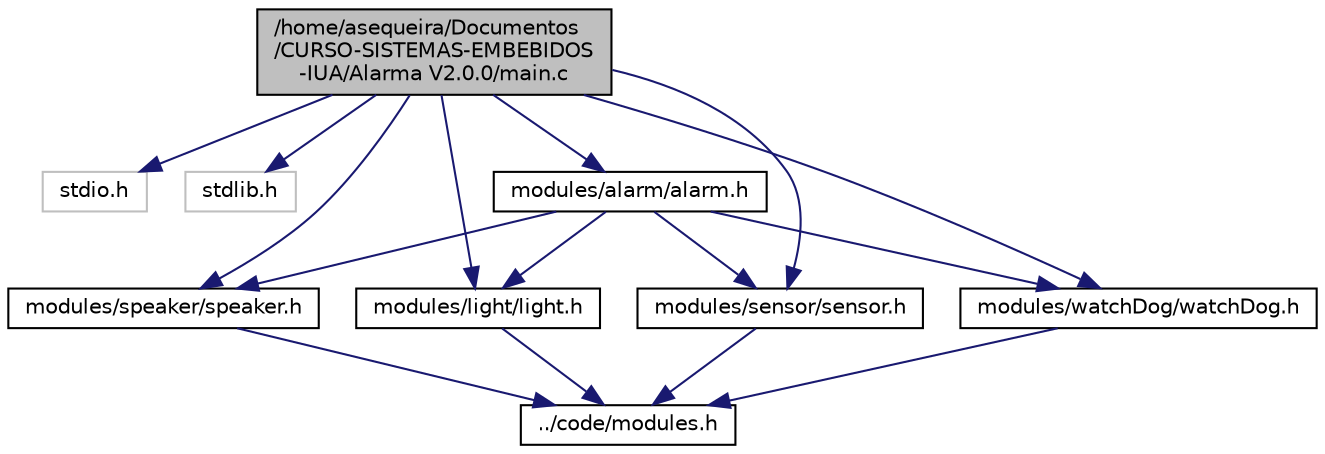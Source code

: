 digraph "/home/asequeira/Documentos/CURSO-SISTEMAS-EMBEBIDOS-IUA/Alarma V2.0.0/main.c"
{
 // LATEX_PDF_SIZE
  edge [fontname="Helvetica",fontsize="10",labelfontname="Helvetica",labelfontsize="10"];
  node [fontname="Helvetica",fontsize="10",shape=record];
  Node1 [label="/home/asequeira/Documentos\l/CURSO-SISTEMAS-EMBEBIDOS\l-IUA/Alarma V2.0.0/main.c",height=0.2,width=0.4,color="black", fillcolor="grey75", style="filled", fontcolor="black",tooltip="Archivo de código fuente del archivo principal."];
  Node1 -> Node2 [color="midnightblue",fontsize="10",style="solid",fontname="Helvetica"];
  Node2 [label="stdio.h",height=0.2,width=0.4,color="grey75", fillcolor="white", style="filled",tooltip=" "];
  Node1 -> Node3 [color="midnightblue",fontsize="10",style="solid",fontname="Helvetica"];
  Node3 [label="stdlib.h",height=0.2,width=0.4,color="grey75", fillcolor="white", style="filled",tooltip=" "];
  Node1 -> Node4 [color="midnightblue",fontsize="10",style="solid",fontname="Helvetica"];
  Node4 [label="modules/speaker/speaker.h",height=0.2,width=0.4,color="black", fillcolor="white", style="filled",URL="$speaker_8h.html",tooltip="Archivo de código fuente para el modulo speaker."];
  Node4 -> Node5 [color="midnightblue",fontsize="10",style="solid",fontname="Helvetica"];
  Node5 [label="../code/modules.h",height=0.2,width=0.4,color="black", fillcolor="white", style="filled",URL="$modules_8h_source.html",tooltip=" "];
  Node1 -> Node6 [color="midnightblue",fontsize="10",style="solid",fontname="Helvetica"];
  Node6 [label="modules/light/light.h",height=0.2,width=0.4,color="black", fillcolor="white", style="filled",URL="$light_8h.html",tooltip="Archivo de código fuente para el modulo light."];
  Node6 -> Node5 [color="midnightblue",fontsize="10",style="solid",fontname="Helvetica"];
  Node1 -> Node7 [color="midnightblue",fontsize="10",style="solid",fontname="Helvetica"];
  Node7 [label="modules/sensor/sensor.h",height=0.2,width=0.4,color="black", fillcolor="white", style="filled",URL="$sensor_8h.html",tooltip="Archivo de código fuente para el modulo sensor analogico y digital."];
  Node7 -> Node5 [color="midnightblue",fontsize="10",style="solid",fontname="Helvetica"];
  Node1 -> Node8 [color="midnightblue",fontsize="10",style="solid",fontname="Helvetica"];
  Node8 [label="modules/watchDog/watchDog.h",height=0.2,width=0.4,color="black", fillcolor="white", style="filled",URL="$watch_dog_8h.html",tooltip="Archivo de código fuente para el watchDog."];
  Node8 -> Node5 [color="midnightblue",fontsize="10",style="solid",fontname="Helvetica"];
  Node1 -> Node9 [color="midnightblue",fontsize="10",style="solid",fontname="Helvetica"];
  Node9 [label="modules/alarm/alarm.h",height=0.2,width=0.4,color="black", fillcolor="white", style="filled",URL="$alarm_8h.html",tooltip="Archivo de código fuente de la estructura alarm y sus funciones."];
  Node9 -> Node4 [color="midnightblue",fontsize="10",style="solid",fontname="Helvetica"];
  Node9 -> Node6 [color="midnightblue",fontsize="10",style="solid",fontname="Helvetica"];
  Node9 -> Node7 [color="midnightblue",fontsize="10",style="solid",fontname="Helvetica"];
  Node9 -> Node8 [color="midnightblue",fontsize="10",style="solid",fontname="Helvetica"];
}
